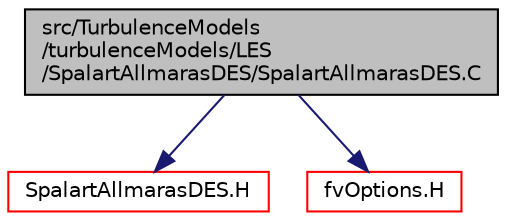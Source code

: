 digraph "src/TurbulenceModels/turbulenceModels/LES/SpalartAllmarasDES/SpalartAllmarasDES.C"
{
  bgcolor="transparent";
  edge [fontname="Helvetica",fontsize="10",labelfontname="Helvetica",labelfontsize="10"];
  node [fontname="Helvetica",fontsize="10",shape=record];
  Node0 [label="src/TurbulenceModels\l/turbulenceModels/LES\l/SpalartAllmarasDES/SpalartAllmarasDES.C",height=0.2,width=0.4,color="black", fillcolor="grey75", style="filled", fontcolor="black"];
  Node0 -> Node1 [color="midnightblue",fontsize="10",style="solid",fontname="Helvetica"];
  Node1 [label="SpalartAllmarasDES.H",height=0.2,width=0.4,color="red",URL="$a18068.html"];
  Node0 -> Node334 [color="midnightblue",fontsize="10",style="solid",fontname="Helvetica"];
  Node334 [label="fvOptions.H",height=0.2,width=0.4,color="red",URL="$a01295.html"];
}
